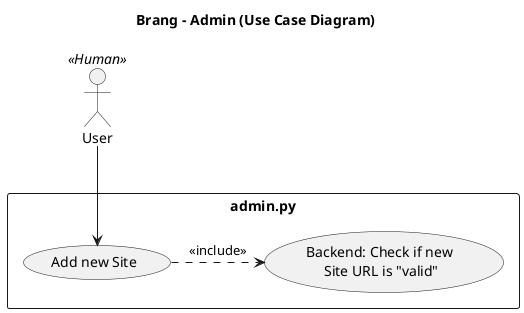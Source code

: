 @startuml
title Brang - Admin (Use Case Diagram)
!define LIGHTBLUE
' !include style.puml
skinparam monochrome true

actor User <<Human>>

rectangle admin.py {
User --> (Add new Site)
(Add new Site) .right.> (Backend: Check if new \nSite URL is "valid") : <<include>>
}
@enduml

@startuml
skinparam monochrome true

title Brang - Backend (Use Case Diagram)
actor Cron <<Machine>>
rectangle Server {
    Cron -->  (Check all Sites for Changes)
    (Update SiteChange Table \n if a change has been detected) .> (Check all Sites for Changes) : extends
    (Notify User) .> (Update SiteChange Table \n if a change has been detected) : extends
}
@enduml